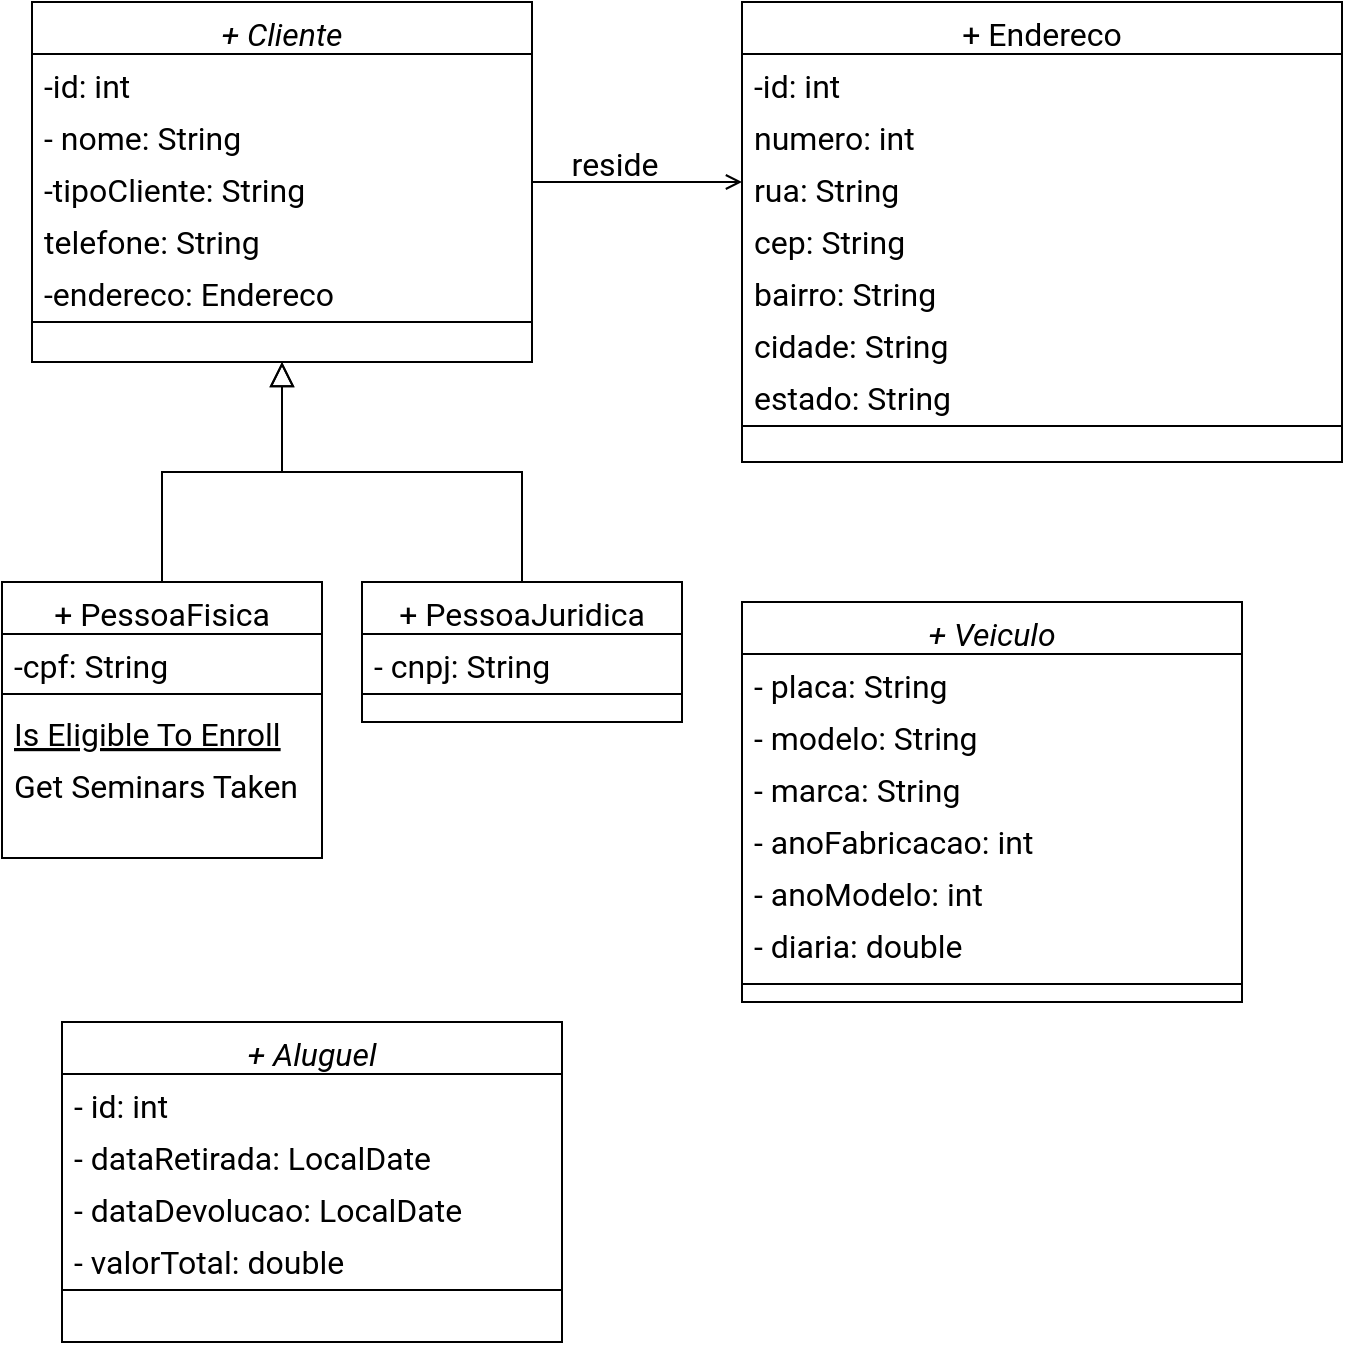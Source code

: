 <mxfile version="21.1.2" type="github">
  <diagram id="C5RBs43oDa-KdzZeNtuy" name="Page-1">
    <mxGraphModel dx="1434" dy="870" grid="1" gridSize="10" guides="1" tooltips="1" connect="1" arrows="1" fold="1" page="1" pageScale="1" pageWidth="827" pageHeight="1169" math="0" shadow="0">
      <root>
        <mxCell id="WIyWlLk6GJQsqaUBKTNV-0" />
        <mxCell id="WIyWlLk6GJQsqaUBKTNV-1" parent="WIyWlLk6GJQsqaUBKTNV-0" />
        <mxCell id="zkfFHV4jXpPFQw0GAbJ--0" value="+ Cliente" style="swimlane;fontStyle=2;align=center;verticalAlign=top;childLayout=stackLayout;horizontal=1;startSize=26;horizontalStack=0;resizeParent=1;resizeLast=0;collapsible=1;marginBottom=0;rounded=0;shadow=0;strokeWidth=1;fontFamily=Roboto;fontSource=https%3A%2F%2Ffonts.googleapis.com%2Fcss%3Ffamily%3DRoboto;fontSize=16;" parent="WIyWlLk6GJQsqaUBKTNV-1" vertex="1">
          <mxGeometry x="15" y="20" width="250" height="180" as="geometry">
            <mxRectangle x="230" y="140" width="160" height="26" as="alternateBounds" />
          </mxGeometry>
        </mxCell>
        <mxCell id="x8IIEaYP_Zu2a2hEZr9M-2" value="-id: int" style="text;align=left;verticalAlign=top;spacingLeft=4;spacingRight=4;overflow=hidden;rotatable=0;points=[[0,0.5],[1,0.5]];portConstraint=eastwest;rounded=0;shadow=0;html=0;fontFamily=Roboto;fontSource=https%3A%2F%2Ffonts.googleapis.com%2Fcss%3Ffamily%3DRoboto;fontStyle=0;fontSize=16;" vertex="1" parent="zkfFHV4jXpPFQw0GAbJ--0">
          <mxGeometry y="26" width="250" height="26" as="geometry" />
        </mxCell>
        <mxCell id="zkfFHV4jXpPFQw0GAbJ--1" value="- nome: String" style="text;align=left;verticalAlign=top;spacingLeft=4;spacingRight=4;overflow=hidden;rotatable=0;points=[[0,0.5],[1,0.5]];portConstraint=eastwest;fontFamily=Roboto;fontSource=https%3A%2F%2Ffonts.googleapis.com%2Fcss%3Ffamily%3DRoboto;fontStyle=0;fontSize=16;" parent="zkfFHV4jXpPFQw0GAbJ--0" vertex="1">
          <mxGeometry y="52" width="250" height="26" as="geometry" />
        </mxCell>
        <mxCell id="ydLJZ0o-GAoaOCMRVPOB-0" value="-tipoCliente: String" style="text;align=left;verticalAlign=top;spacingLeft=4;spacingRight=4;overflow=hidden;rotatable=0;points=[[0,0.5],[1,0.5]];portConstraint=eastwest;rounded=0;shadow=0;html=0;fontFamily=Roboto;fontSource=https%3A%2F%2Ffonts.googleapis.com%2Fcss%3Ffamily%3DRoboto;fontStyle=0;fontSize=16;" parent="zkfFHV4jXpPFQw0GAbJ--0" vertex="1">
          <mxGeometry y="78" width="250" height="26" as="geometry" />
        </mxCell>
        <mxCell id="ydLJZ0o-GAoaOCMRVPOB-3" value="telefone: String" style="text;align=left;verticalAlign=top;spacingLeft=4;spacingRight=4;overflow=hidden;rotatable=0;points=[[0,0.5],[1,0.5]];portConstraint=eastwest;rounded=0;shadow=0;html=0;fontFamily=Roboto;fontSource=https%3A%2F%2Ffonts.googleapis.com%2Fcss%3Ffamily%3DRoboto;fontStyle=0;fontSize=16;" parent="zkfFHV4jXpPFQw0GAbJ--0" vertex="1">
          <mxGeometry y="104" width="250" height="26" as="geometry" />
        </mxCell>
        <mxCell id="ydLJZ0o-GAoaOCMRVPOB-2" value="-endereco: Endereco" style="text;align=left;verticalAlign=top;spacingLeft=4;spacingRight=4;overflow=hidden;rotatable=0;points=[[0,0.5],[1,0.5]];portConstraint=eastwest;rounded=0;shadow=0;html=0;fontFamily=Roboto;fontSource=https%3A%2F%2Ffonts.googleapis.com%2Fcss%3Ffamily%3DRoboto;fontStyle=0;fontSize=16;" parent="zkfFHV4jXpPFQw0GAbJ--0" vertex="1">
          <mxGeometry y="130" width="250" height="26" as="geometry" />
        </mxCell>
        <mxCell id="zkfFHV4jXpPFQw0GAbJ--4" value="" style="line;html=1;strokeWidth=1;align=left;verticalAlign=middle;spacingTop=-1;spacingLeft=3;spacingRight=3;rotatable=0;labelPosition=right;points=[];portConstraint=eastwest;fontFamily=Roboto;fontSource=https%3A%2F%2Ffonts.googleapis.com%2Fcss%3Ffamily%3DRoboto;fontStyle=0;fontSize=16;" parent="zkfFHV4jXpPFQw0GAbJ--0" vertex="1">
          <mxGeometry y="156" width="250" height="8" as="geometry" />
        </mxCell>
        <mxCell id="zkfFHV4jXpPFQw0GAbJ--6" value="+ PessoaFisica" style="swimlane;fontStyle=0;align=center;verticalAlign=top;childLayout=stackLayout;horizontal=1;startSize=26;horizontalStack=0;resizeParent=1;resizeLast=0;collapsible=1;marginBottom=0;rounded=0;shadow=0;strokeWidth=1;fontFamily=Roboto;fontSource=https%3A%2F%2Ffonts.googleapis.com%2Fcss%3Ffamily%3DRoboto;fontSize=16;" parent="WIyWlLk6GJQsqaUBKTNV-1" vertex="1">
          <mxGeometry y="310" width="160" height="138" as="geometry">
            <mxRectangle x="130" y="380" width="160" height="26" as="alternateBounds" />
          </mxGeometry>
        </mxCell>
        <mxCell id="zkfFHV4jXpPFQw0GAbJ--7" value="-cpf: String" style="text;align=left;verticalAlign=top;spacingLeft=4;spacingRight=4;overflow=hidden;rotatable=0;points=[[0,0.5],[1,0.5]];portConstraint=eastwest;fontFamily=Roboto;fontSource=https%3A%2F%2Ffonts.googleapis.com%2Fcss%3Ffamily%3DRoboto;fontStyle=0;fontSize=16;" parent="zkfFHV4jXpPFQw0GAbJ--6" vertex="1">
          <mxGeometry y="26" width="160" height="26" as="geometry" />
        </mxCell>
        <mxCell id="zkfFHV4jXpPFQw0GAbJ--9" value="" style="line;html=1;strokeWidth=1;align=left;verticalAlign=middle;spacingTop=-1;spacingLeft=3;spacingRight=3;rotatable=0;labelPosition=right;points=[];portConstraint=eastwest;fontFamily=Roboto;fontSource=https%3A%2F%2Ffonts.googleapis.com%2Fcss%3Ffamily%3DRoboto;fontStyle=0;fontSize=16;" parent="zkfFHV4jXpPFQw0GAbJ--6" vertex="1">
          <mxGeometry y="52" width="160" height="8" as="geometry" />
        </mxCell>
        <mxCell id="zkfFHV4jXpPFQw0GAbJ--10" value="Is Eligible To Enroll" style="text;align=left;verticalAlign=top;spacingLeft=4;spacingRight=4;overflow=hidden;rotatable=0;points=[[0,0.5],[1,0.5]];portConstraint=eastwest;fontStyle=4;fontFamily=Roboto;fontSource=https%3A%2F%2Ffonts.googleapis.com%2Fcss%3Ffamily%3DRoboto;fontSize=16;" parent="zkfFHV4jXpPFQw0GAbJ--6" vertex="1">
          <mxGeometry y="60" width="160" height="26" as="geometry" />
        </mxCell>
        <mxCell id="zkfFHV4jXpPFQw0GAbJ--11" value="Get Seminars Taken" style="text;align=left;verticalAlign=top;spacingLeft=4;spacingRight=4;overflow=hidden;rotatable=0;points=[[0,0.5],[1,0.5]];portConstraint=eastwest;fontFamily=Roboto;fontSource=https%3A%2F%2Ffonts.googleapis.com%2Fcss%3Ffamily%3DRoboto;fontStyle=0;fontSize=16;" parent="zkfFHV4jXpPFQw0GAbJ--6" vertex="1">
          <mxGeometry y="86" width="160" height="26" as="geometry" />
        </mxCell>
        <mxCell id="zkfFHV4jXpPFQw0GAbJ--12" value="" style="endArrow=block;endSize=10;endFill=0;shadow=0;strokeWidth=1;rounded=0;edgeStyle=elbowEdgeStyle;elbow=vertical;fontFamily=Roboto;fontSource=https%3A%2F%2Ffonts.googleapis.com%2Fcss%3Ffamily%3DRoboto;fontStyle=0;fontSize=16;" parent="WIyWlLk6GJQsqaUBKTNV-1" source="zkfFHV4jXpPFQw0GAbJ--6" target="zkfFHV4jXpPFQw0GAbJ--0" edge="1">
          <mxGeometry width="160" relative="1" as="geometry">
            <mxPoint x="200" y="203" as="sourcePoint" />
            <mxPoint x="200" y="203" as="targetPoint" />
          </mxGeometry>
        </mxCell>
        <mxCell id="zkfFHV4jXpPFQw0GAbJ--13" value="+ PessoaJuridica" style="swimlane;fontStyle=0;align=center;verticalAlign=top;childLayout=stackLayout;horizontal=1;startSize=26;horizontalStack=0;resizeParent=1;resizeLast=0;collapsible=1;marginBottom=0;rounded=0;shadow=0;strokeWidth=1;fontFamily=Roboto;fontSource=https%3A%2F%2Ffonts.googleapis.com%2Fcss%3Ffamily%3DRoboto;fontSize=16;" parent="WIyWlLk6GJQsqaUBKTNV-1" vertex="1">
          <mxGeometry x="180" y="310" width="160" height="70" as="geometry">
            <mxRectangle x="340" y="380" width="170" height="26" as="alternateBounds" />
          </mxGeometry>
        </mxCell>
        <mxCell id="zkfFHV4jXpPFQw0GAbJ--14" value="- cnpj: String" style="text;align=left;verticalAlign=top;spacingLeft=4;spacingRight=4;overflow=hidden;rotatable=0;points=[[0,0.5],[1,0.5]];portConstraint=eastwest;fontFamily=Roboto;fontSource=https%3A%2F%2Ffonts.googleapis.com%2Fcss%3Ffamily%3DRoboto;fontStyle=0;fontSize=16;" parent="zkfFHV4jXpPFQw0GAbJ--13" vertex="1">
          <mxGeometry y="26" width="160" height="26" as="geometry" />
        </mxCell>
        <mxCell id="zkfFHV4jXpPFQw0GAbJ--15" value="" style="line;html=1;strokeWidth=1;align=left;verticalAlign=middle;spacingTop=-1;spacingLeft=3;spacingRight=3;rotatable=0;labelPosition=right;points=[];portConstraint=eastwest;fontFamily=Roboto;fontSource=https%3A%2F%2Ffonts.googleapis.com%2Fcss%3Ffamily%3DRoboto;fontStyle=0;fontSize=16;" parent="zkfFHV4jXpPFQw0GAbJ--13" vertex="1">
          <mxGeometry y="52" width="160" height="8" as="geometry" />
        </mxCell>
        <mxCell id="zkfFHV4jXpPFQw0GAbJ--16" value="" style="endArrow=block;endSize=10;endFill=0;shadow=0;strokeWidth=1;rounded=0;edgeStyle=elbowEdgeStyle;elbow=vertical;fontFamily=Roboto;fontSource=https%3A%2F%2Ffonts.googleapis.com%2Fcss%3Ffamily%3DRoboto;fontStyle=0;fontSize=16;" parent="WIyWlLk6GJQsqaUBKTNV-1" source="zkfFHV4jXpPFQw0GAbJ--13" target="zkfFHV4jXpPFQw0GAbJ--0" edge="1">
          <mxGeometry width="160" relative="1" as="geometry">
            <mxPoint x="210" y="373" as="sourcePoint" />
            <mxPoint x="310" y="271" as="targetPoint" />
          </mxGeometry>
        </mxCell>
        <mxCell id="zkfFHV4jXpPFQw0GAbJ--17" value="+ Endereco" style="swimlane;fontStyle=0;align=center;verticalAlign=top;childLayout=stackLayout;horizontal=1;startSize=26;horizontalStack=0;resizeParent=1;resizeLast=0;collapsible=1;marginBottom=0;rounded=0;shadow=0;strokeWidth=1;fontFamily=Roboto;fontSource=https%3A%2F%2Ffonts.googleapis.com%2Fcss%3Ffamily%3DRoboto;fontSize=16;" parent="WIyWlLk6GJQsqaUBKTNV-1" vertex="1">
          <mxGeometry x="370" y="20" width="300" height="230" as="geometry">
            <mxRectangle x="550" y="140" width="160" height="26" as="alternateBounds" />
          </mxGeometry>
        </mxCell>
        <mxCell id="x8IIEaYP_Zu2a2hEZr9M-3" value="-id: int" style="text;align=left;verticalAlign=top;spacingLeft=4;spacingRight=4;overflow=hidden;rotatable=0;points=[[0,0.5],[1,0.5]];portConstraint=eastwest;rounded=0;shadow=0;html=0;fontFamily=Roboto;fontSource=https%3A%2F%2Ffonts.googleapis.com%2Fcss%3Ffamily%3DRoboto;fontStyle=0;fontSize=16;" vertex="1" parent="zkfFHV4jXpPFQw0GAbJ--17">
          <mxGeometry y="26" width="300" height="26" as="geometry" />
        </mxCell>
        <mxCell id="ydLJZ0o-GAoaOCMRVPOB-4" value="numero: int" style="text;align=left;verticalAlign=top;spacingLeft=4;spacingRight=4;overflow=hidden;rotatable=0;points=[[0,0.5],[1,0.5]];portConstraint=eastwest;rounded=0;shadow=0;html=0;fontFamily=Roboto;fontSource=https%3A%2F%2Ffonts.googleapis.com%2Fcss%3Ffamily%3DRoboto;fontStyle=0;fontSize=16;" parent="zkfFHV4jXpPFQw0GAbJ--17" vertex="1">
          <mxGeometry y="52" width="300" height="26" as="geometry" />
        </mxCell>
        <mxCell id="zkfFHV4jXpPFQw0GAbJ--18" value="rua: String" style="text;align=left;verticalAlign=top;spacingLeft=4;spacingRight=4;overflow=hidden;rotatable=0;points=[[0,0.5],[1,0.5]];portConstraint=eastwest;fontFamily=Roboto;fontSource=https%3A%2F%2Ffonts.googleapis.com%2Fcss%3Ffamily%3DRoboto;fontStyle=0;fontSize=16;" parent="zkfFHV4jXpPFQw0GAbJ--17" vertex="1">
          <mxGeometry y="78" width="300" height="26" as="geometry" />
        </mxCell>
        <mxCell id="zkfFHV4jXpPFQw0GAbJ--21" value="cep: String" style="text;align=left;verticalAlign=top;spacingLeft=4;spacingRight=4;overflow=hidden;rotatable=0;points=[[0,0.5],[1,0.5]];portConstraint=eastwest;rounded=0;shadow=0;html=0;fontFamily=Roboto;fontSource=https%3A%2F%2Ffonts.googleapis.com%2Fcss%3Ffamily%3DRoboto;fontStyle=0;fontSize=16;" parent="zkfFHV4jXpPFQw0GAbJ--17" vertex="1">
          <mxGeometry y="104" width="300" height="26" as="geometry" />
        </mxCell>
        <mxCell id="zkfFHV4jXpPFQw0GAbJ--22" value="bairro: String" style="text;align=left;verticalAlign=top;spacingLeft=4;spacingRight=4;overflow=hidden;rotatable=0;points=[[0,0.5],[1,0.5]];portConstraint=eastwest;rounded=0;shadow=0;html=0;fontFamily=Roboto;fontSource=https%3A%2F%2Ffonts.googleapis.com%2Fcss%3Ffamily%3DRoboto;fontStyle=0;fontSize=16;" parent="zkfFHV4jXpPFQw0GAbJ--17" vertex="1">
          <mxGeometry y="130" width="300" height="26" as="geometry" />
        </mxCell>
        <mxCell id="zkfFHV4jXpPFQw0GAbJ--19" value="cidade: String" style="text;align=left;verticalAlign=top;spacingLeft=4;spacingRight=4;overflow=hidden;rotatable=0;points=[[0,0.5],[1,0.5]];portConstraint=eastwest;rounded=0;shadow=0;html=0;fontFamily=Roboto;fontSource=https%3A%2F%2Ffonts.googleapis.com%2Fcss%3Ffamily%3DRoboto;fontStyle=0;fontSize=16;" parent="zkfFHV4jXpPFQw0GAbJ--17" vertex="1">
          <mxGeometry y="156" width="300" height="26" as="geometry" />
        </mxCell>
        <mxCell id="zkfFHV4jXpPFQw0GAbJ--20" value="estado: String" style="text;align=left;verticalAlign=top;spacingLeft=4;spacingRight=4;overflow=hidden;rotatable=0;points=[[0,0.5],[1,0.5]];portConstraint=eastwest;rounded=0;shadow=0;html=0;fontFamily=Roboto;fontSource=https%3A%2F%2Ffonts.googleapis.com%2Fcss%3Ffamily%3DRoboto;fontStyle=0;fontSize=16;" parent="zkfFHV4jXpPFQw0GAbJ--17" vertex="1">
          <mxGeometry y="182" width="300" height="26" as="geometry" />
        </mxCell>
        <mxCell id="zkfFHV4jXpPFQw0GAbJ--23" value="" style="line;html=1;strokeWidth=1;align=left;verticalAlign=middle;spacingTop=-1;spacingLeft=3;spacingRight=3;rotatable=0;labelPosition=right;points=[];portConstraint=eastwest;fontFamily=Roboto;fontSource=https%3A%2F%2Ffonts.googleapis.com%2Fcss%3Ffamily%3DRoboto;fontStyle=0;fontSize=16;" parent="zkfFHV4jXpPFQw0GAbJ--17" vertex="1">
          <mxGeometry y="208" width="300" height="8" as="geometry" />
        </mxCell>
        <mxCell id="zkfFHV4jXpPFQw0GAbJ--26" value="" style="endArrow=open;shadow=0;strokeWidth=1;rounded=0;endFill=1;edgeStyle=elbowEdgeStyle;elbow=vertical;fontFamily=Roboto;fontSource=https%3A%2F%2Ffonts.googleapis.com%2Fcss%3Ffamily%3DRoboto;fontStyle=0;fontSize=16;" parent="WIyWlLk6GJQsqaUBKTNV-1" source="zkfFHV4jXpPFQw0GAbJ--0" target="zkfFHV4jXpPFQw0GAbJ--17" edge="1">
          <mxGeometry x="0.5" y="41" relative="1" as="geometry">
            <mxPoint x="380" y="192" as="sourcePoint" />
            <mxPoint x="540" y="192" as="targetPoint" />
            <mxPoint x="-40" y="32" as="offset" />
          </mxGeometry>
        </mxCell>
        <mxCell id="zkfFHV4jXpPFQw0GAbJ--29" value="reside" style="text;html=1;resizable=0;points=[];;align=center;verticalAlign=middle;labelBackgroundColor=none;rounded=0;shadow=0;strokeWidth=1;fontSize=16;fontFamily=Roboto;fontSource=https%3A%2F%2Ffonts.googleapis.com%2Fcss%3Ffamily%3DRoboto;fontStyle=0" parent="zkfFHV4jXpPFQw0GAbJ--26" vertex="1" connectable="0">
          <mxGeometry x="0.5" y="49" relative="1" as="geometry">
            <mxPoint x="-38" y="40" as="offset" />
          </mxGeometry>
        </mxCell>
        <mxCell id="x8IIEaYP_Zu2a2hEZr9M-6" value="+ Veiculo" style="swimlane;fontStyle=2;align=center;verticalAlign=top;childLayout=stackLayout;horizontal=1;startSize=26;horizontalStack=0;resizeParent=1;resizeLast=0;collapsible=1;marginBottom=0;rounded=0;shadow=0;strokeWidth=1;fontFamily=Roboto;fontSource=https%3A%2F%2Ffonts.googleapis.com%2Fcss%3Ffamily%3DRoboto;fontSize=16;" vertex="1" parent="WIyWlLk6GJQsqaUBKTNV-1">
          <mxGeometry x="370" y="320" width="250" height="200" as="geometry">
            <mxRectangle x="230" y="140" width="160" height="26" as="alternateBounds" />
          </mxGeometry>
        </mxCell>
        <mxCell id="x8IIEaYP_Zu2a2hEZr9M-7" value="- placa: String" style="text;align=left;verticalAlign=top;spacingLeft=4;spacingRight=4;overflow=hidden;rotatable=0;points=[[0,0.5],[1,0.5]];portConstraint=eastwest;rounded=0;shadow=0;html=0;fontFamily=Roboto;fontSource=https%3A%2F%2Ffonts.googleapis.com%2Fcss%3Ffamily%3DRoboto;fontStyle=0;fontSize=16;" vertex="1" parent="x8IIEaYP_Zu2a2hEZr9M-6">
          <mxGeometry y="26" width="250" height="26" as="geometry" />
        </mxCell>
        <mxCell id="x8IIEaYP_Zu2a2hEZr9M-8" value="- modelo: String" style="text;align=left;verticalAlign=top;spacingLeft=4;spacingRight=4;overflow=hidden;rotatable=0;points=[[0,0.5],[1,0.5]];portConstraint=eastwest;fontFamily=Roboto;fontSource=https%3A%2F%2Ffonts.googleapis.com%2Fcss%3Ffamily%3DRoboto;fontStyle=0;fontSize=16;" vertex="1" parent="x8IIEaYP_Zu2a2hEZr9M-6">
          <mxGeometry y="52" width="250" height="26" as="geometry" />
        </mxCell>
        <mxCell id="x8IIEaYP_Zu2a2hEZr9M-9" value="- marca: String" style="text;align=left;verticalAlign=top;spacingLeft=4;spacingRight=4;overflow=hidden;rotatable=0;points=[[0,0.5],[1,0.5]];portConstraint=eastwest;rounded=0;shadow=0;html=0;fontFamily=Roboto;fontSource=https%3A%2F%2Ffonts.googleapis.com%2Fcss%3Ffamily%3DRoboto;fontStyle=0;fontSize=16;" vertex="1" parent="x8IIEaYP_Zu2a2hEZr9M-6">
          <mxGeometry y="78" width="250" height="26" as="geometry" />
        </mxCell>
        <mxCell id="x8IIEaYP_Zu2a2hEZr9M-10" value="- anoFabricacao: int" style="text;align=left;verticalAlign=top;spacingLeft=4;spacingRight=4;overflow=hidden;rotatable=0;points=[[0,0.5],[1,0.5]];portConstraint=eastwest;rounded=0;shadow=0;html=0;fontFamily=Roboto;fontSource=https%3A%2F%2Ffonts.googleapis.com%2Fcss%3Ffamily%3DRoboto;fontStyle=0;fontSize=16;" vertex="1" parent="x8IIEaYP_Zu2a2hEZr9M-6">
          <mxGeometry y="104" width="250" height="26" as="geometry" />
        </mxCell>
        <mxCell id="x8IIEaYP_Zu2a2hEZr9M-11" value="- anoModelo: int" style="text;align=left;verticalAlign=top;spacingLeft=4;spacingRight=4;overflow=hidden;rotatable=0;points=[[0,0.5],[1,0.5]];portConstraint=eastwest;rounded=0;shadow=0;html=0;fontFamily=Roboto;fontSource=https%3A%2F%2Ffonts.googleapis.com%2Fcss%3Ffamily%3DRoboto;fontStyle=0;fontSize=16;" vertex="1" parent="x8IIEaYP_Zu2a2hEZr9M-6">
          <mxGeometry y="130" width="250" height="26" as="geometry" />
        </mxCell>
        <mxCell id="x8IIEaYP_Zu2a2hEZr9M-20" value="- diaria: double" style="text;align=left;verticalAlign=top;spacingLeft=4;spacingRight=4;overflow=hidden;rotatable=0;points=[[0,0.5],[1,0.5]];portConstraint=eastwest;rounded=0;shadow=0;html=0;fontFamily=Roboto;fontSource=https%3A%2F%2Ffonts.googleapis.com%2Fcss%3Ffamily%3DRoboto;fontStyle=0;fontSize=16;" vertex="1" parent="x8IIEaYP_Zu2a2hEZr9M-6">
          <mxGeometry y="156" width="250" height="26" as="geometry" />
        </mxCell>
        <mxCell id="x8IIEaYP_Zu2a2hEZr9M-12" value="" style="line;html=1;strokeWidth=1;align=left;verticalAlign=middle;spacingTop=-1;spacingLeft=3;spacingRight=3;rotatable=0;labelPosition=right;points=[];portConstraint=eastwest;fontFamily=Roboto;fontSource=https%3A%2F%2Ffonts.googleapis.com%2Fcss%3Ffamily%3DRoboto;fontStyle=0;fontSize=16;" vertex="1" parent="x8IIEaYP_Zu2a2hEZr9M-6">
          <mxGeometry y="182" width="250" height="18" as="geometry" />
        </mxCell>
        <mxCell id="x8IIEaYP_Zu2a2hEZr9M-13" value="+ Aluguel" style="swimlane;fontStyle=2;align=center;verticalAlign=top;childLayout=stackLayout;horizontal=1;startSize=26;horizontalStack=0;resizeParent=1;resizeLast=0;collapsible=1;marginBottom=0;rounded=0;shadow=0;strokeWidth=1;fontFamily=Roboto;fontSource=https%3A%2F%2Ffonts.googleapis.com%2Fcss%3Ffamily%3DRoboto;fontSize=16;" vertex="1" parent="WIyWlLk6GJQsqaUBKTNV-1">
          <mxGeometry x="30" y="530" width="250" height="160" as="geometry">
            <mxRectangle x="230" y="140" width="160" height="26" as="alternateBounds" />
          </mxGeometry>
        </mxCell>
        <mxCell id="x8IIEaYP_Zu2a2hEZr9M-14" value="- id: int" style="text;align=left;verticalAlign=top;spacingLeft=4;spacingRight=4;overflow=hidden;rotatable=0;points=[[0,0.5],[1,0.5]];portConstraint=eastwest;rounded=0;shadow=0;html=0;fontFamily=Roboto;fontSource=https%3A%2F%2Ffonts.googleapis.com%2Fcss%3Ffamily%3DRoboto;fontStyle=0;fontSize=16;" vertex="1" parent="x8IIEaYP_Zu2a2hEZr9M-13">
          <mxGeometry y="26" width="250" height="26" as="geometry" />
        </mxCell>
        <mxCell id="x8IIEaYP_Zu2a2hEZr9M-15" value="- dataRetirada: LocalDate" style="text;align=left;verticalAlign=top;spacingLeft=4;spacingRight=4;overflow=hidden;rotatable=0;points=[[0,0.5],[1,0.5]];portConstraint=eastwest;fontFamily=Roboto;fontSource=https%3A%2F%2Ffonts.googleapis.com%2Fcss%3Ffamily%3DRoboto;fontStyle=0;fontSize=16;" vertex="1" parent="x8IIEaYP_Zu2a2hEZr9M-13">
          <mxGeometry y="52" width="250" height="26" as="geometry" />
        </mxCell>
        <mxCell id="x8IIEaYP_Zu2a2hEZr9M-16" value="- dataDevolucao: LocalDate" style="text;align=left;verticalAlign=top;spacingLeft=4;spacingRight=4;overflow=hidden;rotatable=0;points=[[0,0.5],[1,0.5]];portConstraint=eastwest;rounded=0;shadow=0;html=0;fontFamily=Roboto;fontSource=https%3A%2F%2Ffonts.googleapis.com%2Fcss%3Ffamily%3DRoboto;fontStyle=0;fontSize=16;" vertex="1" parent="x8IIEaYP_Zu2a2hEZr9M-13">
          <mxGeometry y="78" width="250" height="26" as="geometry" />
        </mxCell>
        <mxCell id="x8IIEaYP_Zu2a2hEZr9M-17" value="- valorTotal: double" style="text;align=left;verticalAlign=top;spacingLeft=4;spacingRight=4;overflow=hidden;rotatable=0;points=[[0,0.5],[1,0.5]];portConstraint=eastwest;rounded=0;shadow=0;html=0;fontFamily=Roboto;fontSource=https%3A%2F%2Ffonts.googleapis.com%2Fcss%3Ffamily%3DRoboto;fontStyle=0;fontSize=16;" vertex="1" parent="x8IIEaYP_Zu2a2hEZr9M-13">
          <mxGeometry y="104" width="250" height="26" as="geometry" />
        </mxCell>
        <mxCell id="x8IIEaYP_Zu2a2hEZr9M-19" value="" style="line;html=1;strokeWidth=1;align=left;verticalAlign=middle;spacingTop=-1;spacingLeft=3;spacingRight=3;rotatable=0;labelPosition=right;points=[];portConstraint=eastwest;fontFamily=Roboto;fontSource=https%3A%2F%2Ffonts.googleapis.com%2Fcss%3Ffamily%3DRoboto;fontStyle=0;fontSize=16;" vertex="1" parent="x8IIEaYP_Zu2a2hEZr9M-13">
          <mxGeometry y="130" width="250" height="8" as="geometry" />
        </mxCell>
      </root>
    </mxGraphModel>
  </diagram>
</mxfile>
